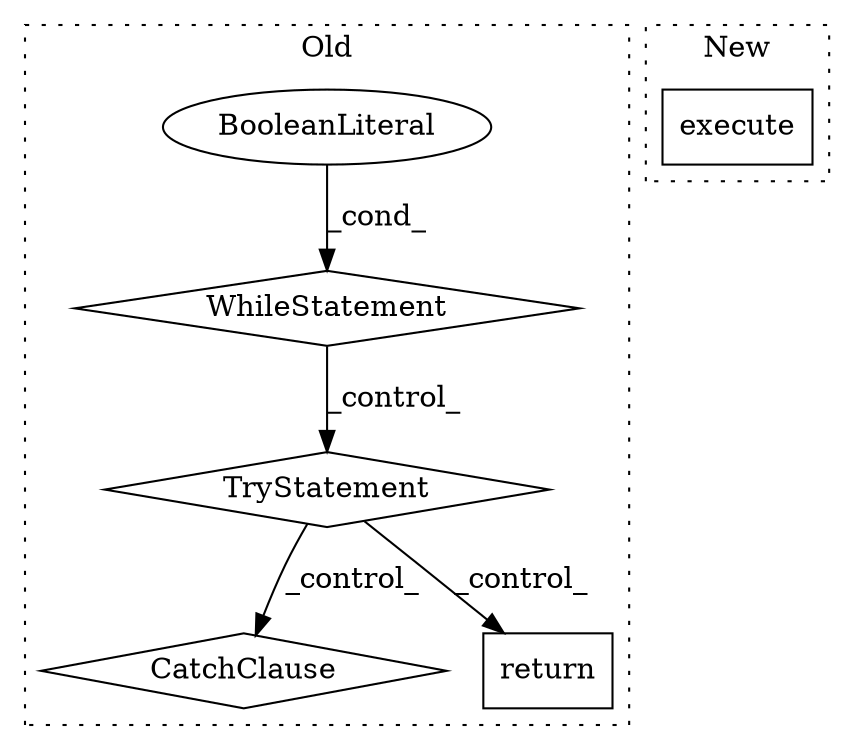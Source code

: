 digraph G {
subgraph cluster0 {
1 [label="WhileStatement" a="61" s="4580,4591" l="7,2" shape="diamond"];
3 [label="BooleanLiteral" a="9" s="4587" l="4" shape="ellipse"];
4 [label="CatchClause" a="12" s="4876,4932" l="17,2" shape="diamond"];
5 [label="TryStatement" a="54" s="4745" l="4" shape="diamond"];
6 [label="return" a="41" s="4848" l="7" shape="box"];
label = "Old";
style="dotted";
}
subgraph cluster1 {
2 [label="execute" a="32" s="5930,5994" l="8,1" shape="box"];
label = "New";
style="dotted";
}
1 -> 5 [label="_control_"];
3 -> 1 [label="_cond_"];
5 -> 6 [label="_control_"];
5 -> 4 [label="_control_"];
}